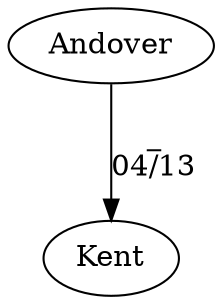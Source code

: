 digraph boys3foursKent {Kent [URL="boys3foursKentKent.html"];Andover [URL="boys3foursKentAndover.html"];Andover -> Kent[label="_
04/13", weight="99", tooltip="NEIRA,Andover, Kent School			
Distance: 1650 Conditions: Strong following current.Variable 15-20mph cross tailwind gusting to 30mph. Comments: Times should not be compared given the strong current and floating start. In the boys' third boat, times were not taken but margins were recorded - the margin is recorded as time from the winning crew.
Andover wins the Perry and Brown Trophy (Boys' 1st boat) and Kent wins the Hart Perry Cup (Girls' 1st boat).
Thank you to Kent for making the long drive and a great day of racing.
None", URL="https://www.row2k.com/results/resultspage.cfm?UID=B22AAA979AF5CD66BC6FB376321A25A4&cat=5", random="random"]}
